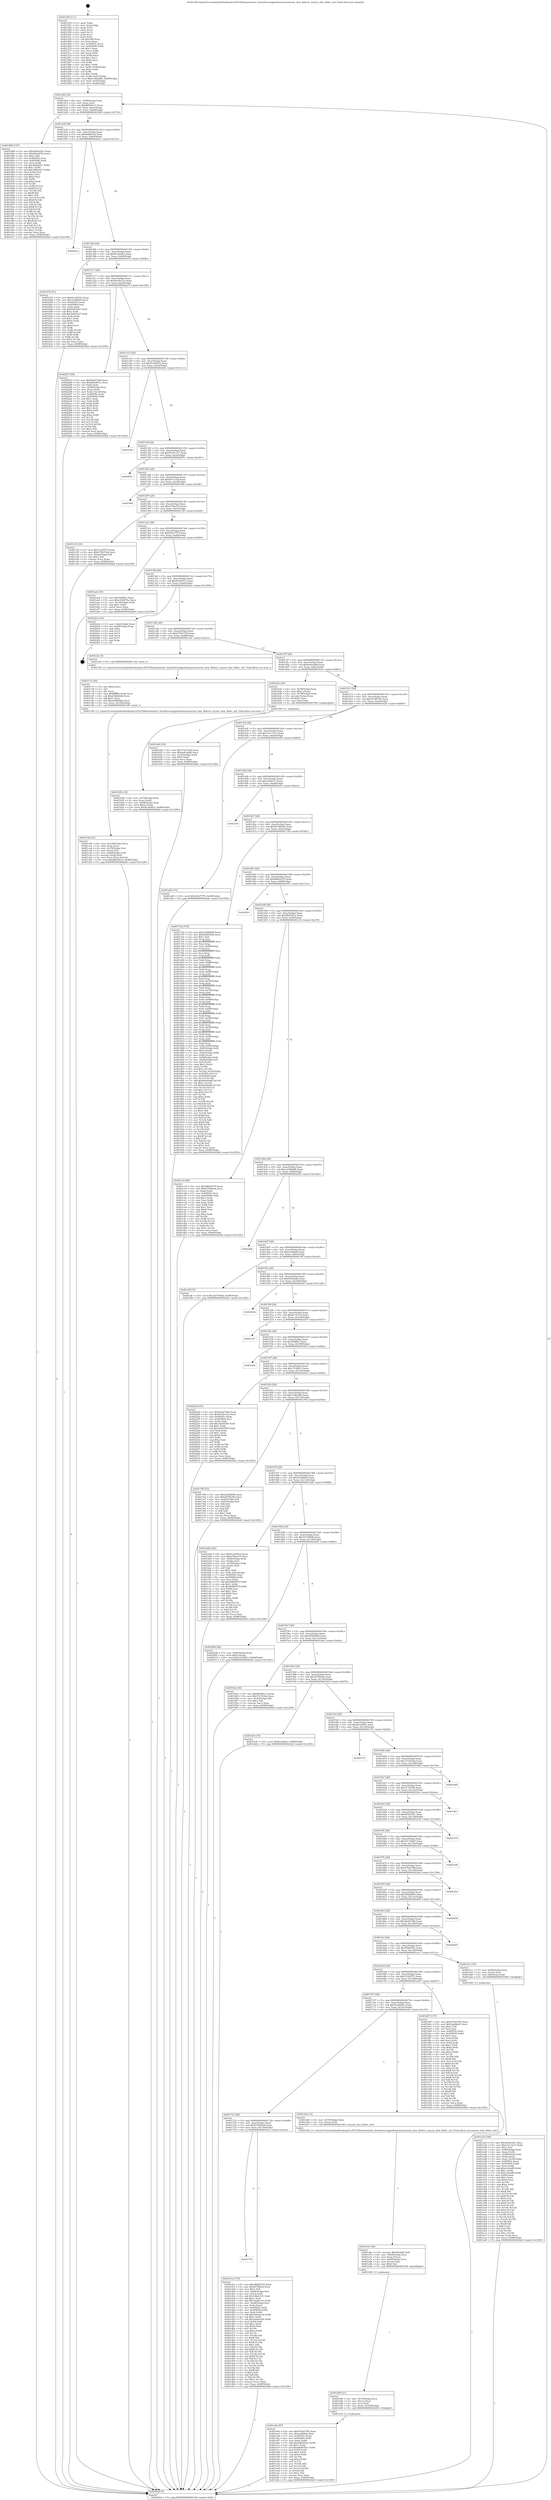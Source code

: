 digraph "0x401250" {
  label = "0x401250 (/mnt/c/Users/mathe/Desktop/tcc/POCII/binaries/extr_linuxdriversgpudrmexynosexynos_drm_fbdev.h_exynos_drm_fbdev_init_Final-ollvm.out::main(0))"
  labelloc = "t"
  node[shape=record]

  Entry [label="",width=0.3,height=0.3,shape=circle,fillcolor=black,style=filled]
  "0x4012bf" [label="{
     0x4012bf [32]\l
     | [instrs]\l
     &nbsp;&nbsp;0x4012bf \<+6\>: mov -0x98(%rbp),%eax\l
     &nbsp;&nbsp;0x4012c5 \<+2\>: mov %eax,%ecx\l
     &nbsp;&nbsp;0x4012c7 \<+6\>: sub $0x88569c13,%ecx\l
     &nbsp;&nbsp;0x4012cd \<+6\>: mov %eax,-0xac(%rbp)\l
     &nbsp;&nbsp;0x4012d3 \<+6\>: mov %ecx,-0xb0(%rbp)\l
     &nbsp;&nbsp;0x4012d9 \<+6\>: je 0000000000401989 \<main+0x739\>\l
  }"]
  "0x401989" [label="{
     0x401989 [147]\l
     | [instrs]\l
     &nbsp;&nbsp;0x401989 \<+5\>: mov $0x405dc541,%eax\l
     &nbsp;&nbsp;0x40198e \<+5\>: mov $0x50de970c,%ecx\l
     &nbsp;&nbsp;0x401993 \<+2\>: mov $0x1,%dl\l
     &nbsp;&nbsp;0x401995 \<+7\>: mov 0x40505c,%esi\l
     &nbsp;&nbsp;0x40199c \<+7\>: mov 0x405060,%edi\l
     &nbsp;&nbsp;0x4019a3 \<+3\>: mov %esi,%r8d\l
     &nbsp;&nbsp;0x4019a6 \<+7\>: sub $0x38fda027,%r8d\l
     &nbsp;&nbsp;0x4019ad \<+4\>: sub $0x1,%r8d\l
     &nbsp;&nbsp;0x4019b1 \<+7\>: add $0x38fda027,%r8d\l
     &nbsp;&nbsp;0x4019b8 \<+4\>: imul %r8d,%esi\l
     &nbsp;&nbsp;0x4019bc \<+3\>: and $0x1,%esi\l
     &nbsp;&nbsp;0x4019bf \<+3\>: cmp $0x0,%esi\l
     &nbsp;&nbsp;0x4019c2 \<+4\>: sete %r9b\l
     &nbsp;&nbsp;0x4019c6 \<+3\>: cmp $0xa,%edi\l
     &nbsp;&nbsp;0x4019c9 \<+4\>: setl %r10b\l
     &nbsp;&nbsp;0x4019cd \<+3\>: mov %r9b,%r11b\l
     &nbsp;&nbsp;0x4019d0 \<+4\>: xor $0xff,%r11b\l
     &nbsp;&nbsp;0x4019d4 \<+3\>: mov %r10b,%bl\l
     &nbsp;&nbsp;0x4019d7 \<+3\>: xor $0xff,%bl\l
     &nbsp;&nbsp;0x4019da \<+3\>: xor $0x1,%dl\l
     &nbsp;&nbsp;0x4019dd \<+3\>: mov %r11b,%r14b\l
     &nbsp;&nbsp;0x4019e0 \<+4\>: and $0xff,%r14b\l
     &nbsp;&nbsp;0x4019e4 \<+3\>: and %dl,%r9b\l
     &nbsp;&nbsp;0x4019e7 \<+3\>: mov %bl,%r15b\l
     &nbsp;&nbsp;0x4019ea \<+4\>: and $0xff,%r15b\l
     &nbsp;&nbsp;0x4019ee \<+3\>: and %dl,%r10b\l
     &nbsp;&nbsp;0x4019f1 \<+3\>: or %r9b,%r14b\l
     &nbsp;&nbsp;0x4019f4 \<+3\>: or %r10b,%r15b\l
     &nbsp;&nbsp;0x4019f7 \<+3\>: xor %r15b,%r14b\l
     &nbsp;&nbsp;0x4019fa \<+3\>: or %bl,%r11b\l
     &nbsp;&nbsp;0x4019fd \<+4\>: xor $0xff,%r11b\l
     &nbsp;&nbsp;0x401a01 \<+3\>: or $0x1,%dl\l
     &nbsp;&nbsp;0x401a04 \<+3\>: and %dl,%r11b\l
     &nbsp;&nbsp;0x401a07 \<+3\>: or %r11b,%r14b\l
     &nbsp;&nbsp;0x401a0a \<+4\>: test $0x1,%r14b\l
     &nbsp;&nbsp;0x401a0e \<+3\>: cmovne %ecx,%eax\l
     &nbsp;&nbsp;0x401a11 \<+6\>: mov %eax,-0x98(%rbp)\l
     &nbsp;&nbsp;0x401a17 \<+5\>: jmp 00000000004024a8 \<main+0x1258\>\l
  }"]
  "0x4012df" [label="{
     0x4012df [28]\l
     | [instrs]\l
     &nbsp;&nbsp;0x4012df \<+5\>: jmp 00000000004012e4 \<main+0x94\>\l
     &nbsp;&nbsp;0x4012e4 \<+6\>: mov -0xac(%rbp),%eax\l
     &nbsp;&nbsp;0x4012ea \<+5\>: sub $0x8afd6e3e,%eax\l
     &nbsp;&nbsp;0x4012ef \<+6\>: mov %eax,-0xb4(%rbp)\l
     &nbsp;&nbsp;0x4012f5 \<+6\>: je 00000000004020ca \<main+0xe7a\>\l
  }"]
  Exit [label="",width=0.3,height=0.3,shape=circle,fillcolor=black,style=filled,peripheries=2]
  "0x4020ca" [label="{
     0x4020ca\l
  }", style=dashed]
  "0x4012fb" [label="{
     0x4012fb [28]\l
     | [instrs]\l
     &nbsp;&nbsp;0x4012fb \<+5\>: jmp 0000000000401300 \<main+0xb0\>\l
     &nbsp;&nbsp;0x401300 \<+6\>: mov -0xac(%rbp),%eax\l
     &nbsp;&nbsp;0x401306 \<+5\>: sub $0x8ccbe8a3,%eax\l
     &nbsp;&nbsp;0x40130b \<+6\>: mov %eax,-0xb8(%rbp)\l
     &nbsp;&nbsp;0x401311 \<+6\>: je 0000000000401b7b \<main+0x92b\>\l
  }"]
  "0x401e9e" [label="{
     0x401e9e [97]\l
     | [instrs]\l
     &nbsp;&nbsp;0x401e9e \<+5\>: mov $0x47b4278b,%eax\l
     &nbsp;&nbsp;0x401ea3 \<+5\>: mov $0xee4fdafa,%esi\l
     &nbsp;&nbsp;0x401ea8 \<+7\>: mov 0x40505c,%edx\l
     &nbsp;&nbsp;0x401eaf \<+8\>: mov 0x405060,%r8d\l
     &nbsp;&nbsp;0x401eb7 \<+3\>: mov %edx,%r9d\l
     &nbsp;&nbsp;0x401eba \<+7\>: add $0xb80835a1,%r9d\l
     &nbsp;&nbsp;0x401ec1 \<+4\>: sub $0x1,%r9d\l
     &nbsp;&nbsp;0x401ec5 \<+7\>: sub $0xb80835a1,%r9d\l
     &nbsp;&nbsp;0x401ecc \<+4\>: imul %r9d,%edx\l
     &nbsp;&nbsp;0x401ed0 \<+3\>: and $0x1,%edx\l
     &nbsp;&nbsp;0x401ed3 \<+3\>: cmp $0x0,%edx\l
     &nbsp;&nbsp;0x401ed6 \<+4\>: sete %r10b\l
     &nbsp;&nbsp;0x401eda \<+4\>: cmp $0xa,%r8d\l
     &nbsp;&nbsp;0x401ede \<+4\>: setl %r11b\l
     &nbsp;&nbsp;0x401ee2 \<+3\>: mov %r10b,%bl\l
     &nbsp;&nbsp;0x401ee5 \<+3\>: and %r11b,%bl\l
     &nbsp;&nbsp;0x401ee8 \<+3\>: xor %r11b,%r10b\l
     &nbsp;&nbsp;0x401eeb \<+3\>: or %r10b,%bl\l
     &nbsp;&nbsp;0x401eee \<+3\>: test $0x1,%bl\l
     &nbsp;&nbsp;0x401ef1 \<+3\>: cmovne %esi,%eax\l
     &nbsp;&nbsp;0x401ef4 \<+6\>: mov %eax,-0x98(%rbp)\l
     &nbsp;&nbsp;0x401efa \<+5\>: jmp 00000000004024a8 \<main+0x1258\>\l
  }"]
  "0x401b7b" [label="{
     0x401b7b [91]\l
     | [instrs]\l
     &nbsp;&nbsp;0x401b7b \<+5\>: mov $0x91c6561b,%eax\l
     &nbsp;&nbsp;0x401b80 \<+5\>: mov $0x1fe96b00,%ecx\l
     &nbsp;&nbsp;0x401b85 \<+7\>: mov 0x40505c,%edx\l
     &nbsp;&nbsp;0x401b8c \<+7\>: mov 0x405060,%esi\l
     &nbsp;&nbsp;0x401b93 \<+2\>: mov %edx,%edi\l
     &nbsp;&nbsp;0x401b95 \<+6\>: sub $0xf2465e27,%edi\l
     &nbsp;&nbsp;0x401b9b \<+3\>: sub $0x1,%edi\l
     &nbsp;&nbsp;0x401b9e \<+6\>: add $0xf2465e27,%edi\l
     &nbsp;&nbsp;0x401ba4 \<+3\>: imul %edi,%edx\l
     &nbsp;&nbsp;0x401ba7 \<+3\>: and $0x1,%edx\l
     &nbsp;&nbsp;0x401baa \<+3\>: cmp $0x0,%edx\l
     &nbsp;&nbsp;0x401bad \<+4\>: sete %r8b\l
     &nbsp;&nbsp;0x401bb1 \<+3\>: cmp $0xa,%esi\l
     &nbsp;&nbsp;0x401bb4 \<+4\>: setl %r9b\l
     &nbsp;&nbsp;0x401bb8 \<+3\>: mov %r8b,%r10b\l
     &nbsp;&nbsp;0x401bbb \<+3\>: and %r9b,%r10b\l
     &nbsp;&nbsp;0x401bbe \<+3\>: xor %r9b,%r8b\l
     &nbsp;&nbsp;0x401bc1 \<+3\>: or %r8b,%r10b\l
     &nbsp;&nbsp;0x401bc4 \<+4\>: test $0x1,%r10b\l
     &nbsp;&nbsp;0x401bc8 \<+3\>: cmovne %ecx,%eax\l
     &nbsp;&nbsp;0x401bcb \<+6\>: mov %eax,-0x98(%rbp)\l
     &nbsp;&nbsp;0x401bd1 \<+5\>: jmp 00000000004024a8 \<main+0x1258\>\l
  }"]
  "0x401317" [label="{
     0x401317 [28]\l
     | [instrs]\l
     &nbsp;&nbsp;0x401317 \<+5\>: jmp 000000000040131c \<main+0xcc\>\l
     &nbsp;&nbsp;0x40131c \<+6\>: mov -0xac(%rbp),%eax\l
     &nbsp;&nbsp;0x401322 \<+5\>: sub $0x8cd5e12a,%eax\l
     &nbsp;&nbsp;0x401327 \<+6\>: mov %eax,-0xbc(%rbp)\l
     &nbsp;&nbsp;0x40132d \<+6\>: je 000000000040227f \<main+0x102f\>\l
  }"]
  "0x401e89" [label="{
     0x401e89 [21]\l
     | [instrs]\l
     &nbsp;&nbsp;0x401e89 \<+4\>: mov -0x70(%rbp),%rcx\l
     &nbsp;&nbsp;0x401e8d \<+3\>: mov (%rcx),%rcx\l
     &nbsp;&nbsp;0x401e90 \<+3\>: mov %rcx,%rdi\l
     &nbsp;&nbsp;0x401e93 \<+6\>: mov %eax,-0x164(%rbp)\l
     &nbsp;&nbsp;0x401e99 \<+5\>: call 0000000000401030 \<free@plt\>\l
     | [calls]\l
     &nbsp;&nbsp;0x401030 \{1\} (unknown)\l
  }"]
  "0x40227f" [label="{
     0x40227f [99]\l
     | [instrs]\l
     &nbsp;&nbsp;0x40227f \<+5\>: mov $0x4ba672d6,%eax\l
     &nbsp;&nbsp;0x402284 \<+5\>: mov $0xb62df311,%ecx\l
     &nbsp;&nbsp;0x402289 \<+2\>: xor %edx,%edx\l
     &nbsp;&nbsp;0x40228b \<+7\>: mov -0x90(%rbp),%rsi\l
     &nbsp;&nbsp;0x402292 \<+2\>: mov (%rsi),%edi\l
     &nbsp;&nbsp;0x402294 \<+3\>: mov %edi,-0x2c(%rbp)\l
     &nbsp;&nbsp;0x402297 \<+7\>: mov 0x40505c,%edi\l
     &nbsp;&nbsp;0x40229e \<+8\>: mov 0x405060,%r8d\l
     &nbsp;&nbsp;0x4022a6 \<+3\>: sub $0x1,%edx\l
     &nbsp;&nbsp;0x4022a9 \<+3\>: mov %edi,%r9d\l
     &nbsp;&nbsp;0x4022ac \<+3\>: add %edx,%r9d\l
     &nbsp;&nbsp;0x4022af \<+4\>: imul %r9d,%edi\l
     &nbsp;&nbsp;0x4022b3 \<+3\>: and $0x1,%edi\l
     &nbsp;&nbsp;0x4022b6 \<+3\>: cmp $0x0,%edi\l
     &nbsp;&nbsp;0x4022b9 \<+4\>: sete %r10b\l
     &nbsp;&nbsp;0x4022bd \<+4\>: cmp $0xa,%r8d\l
     &nbsp;&nbsp;0x4022c1 \<+4\>: setl %r11b\l
     &nbsp;&nbsp;0x4022c5 \<+3\>: mov %r10b,%bl\l
     &nbsp;&nbsp;0x4022c8 \<+3\>: and %r11b,%bl\l
     &nbsp;&nbsp;0x4022cb \<+3\>: xor %r11b,%r10b\l
     &nbsp;&nbsp;0x4022ce \<+3\>: or %r10b,%bl\l
     &nbsp;&nbsp;0x4022d1 \<+3\>: test $0x1,%bl\l
     &nbsp;&nbsp;0x4022d4 \<+3\>: cmovne %ecx,%eax\l
     &nbsp;&nbsp;0x4022d7 \<+6\>: mov %eax,-0x98(%rbp)\l
     &nbsp;&nbsp;0x4022dd \<+5\>: jmp 00000000004024a8 \<main+0x1258\>\l
  }"]
  "0x401333" [label="{
     0x401333 [28]\l
     | [instrs]\l
     &nbsp;&nbsp;0x401333 \<+5\>: jmp 0000000000401338 \<main+0xe8\>\l
     &nbsp;&nbsp;0x401338 \<+6\>: mov -0xac(%rbp),%eax\l
     &nbsp;&nbsp;0x40133e \<+5\>: sub $0x91c6561b,%eax\l
     &nbsp;&nbsp;0x401343 \<+6\>: mov %eax,-0xc0(%rbp)\l
     &nbsp;&nbsp;0x401349 \<+6\>: je 000000000040236c \<main+0x111c\>\l
  }"]
  "0x401e6c" [label="{
     0x401e6c [29]\l
     | [instrs]\l
     &nbsp;&nbsp;0x401e6c \<+10\>: movabs $0x4030d6,%rdi\l
     &nbsp;&nbsp;0x401e76 \<+4\>: mov -0x60(%rbp),%rcx\l
     &nbsp;&nbsp;0x401e7a \<+2\>: mov %eax,(%rcx)\l
     &nbsp;&nbsp;0x401e7c \<+4\>: mov -0x60(%rbp),%rcx\l
     &nbsp;&nbsp;0x401e80 \<+2\>: mov (%rcx),%esi\l
     &nbsp;&nbsp;0x401e82 \<+2\>: mov $0x0,%al\l
     &nbsp;&nbsp;0x401e84 \<+5\>: call 0000000000401040 \<printf@plt\>\l
     | [calls]\l
     &nbsp;&nbsp;0x401040 \{1\} (unknown)\l
  }"]
  "0x40236c" [label="{
     0x40236c\l
  }", style=dashed]
  "0x40134f" [label="{
     0x40134f [28]\l
     | [instrs]\l
     &nbsp;&nbsp;0x40134f \<+5\>: jmp 0000000000401354 \<main+0x104\>\l
     &nbsp;&nbsp;0x401354 \<+6\>: mov -0xac(%rbp),%eax\l
     &nbsp;&nbsp;0x40135a \<+5\>: sub $0x93c91317,%eax\l
     &nbsp;&nbsp;0x40135f \<+6\>: mov %eax,-0xc4(%rbp)\l
     &nbsp;&nbsp;0x401365 \<+6\>: je 0000000000402051 \<main+0xe01\>\l
  }"]
  "0x40173f" [label="{
     0x40173f\l
  }", style=dashed]
  "0x402051" [label="{
     0x402051\l
  }", style=dashed]
  "0x40136b" [label="{
     0x40136b [28]\l
     | [instrs]\l
     &nbsp;&nbsp;0x40136b \<+5\>: jmp 0000000000401370 \<main+0x120\>\l
     &nbsp;&nbsp;0x401370 \<+6\>: mov -0xac(%rbp),%eax\l
     &nbsp;&nbsp;0x401376 \<+5\>: sub $0x9571ce2f,%eax\l
     &nbsp;&nbsp;0x40137b \<+6\>: mov %eax,-0xc8(%rbp)\l
     &nbsp;&nbsp;0x401381 \<+6\>: je 0000000000401f4b \<main+0xcfb\>\l
  }"]
  "0x401d1a" [label="{
     0x401d1a [174]\l
     | [instrs]\l
     &nbsp;&nbsp;0x401d1a \<+5\>: mov $0xd8b62535,%eax\l
     &nbsp;&nbsp;0x401d1f \<+5\>: mov $0x257fb0a4,%ecx\l
     &nbsp;&nbsp;0x401d24 \<+2\>: mov $0x1,%dl\l
     &nbsp;&nbsp;0x401d26 \<+4\>: mov -0x68(%rbp),%rsi\l
     &nbsp;&nbsp;0x401d2a \<+2\>: mov (%rsi),%edi\l
     &nbsp;&nbsp;0x401d2c \<+6\>: sub $0x16bdc101,%edi\l
     &nbsp;&nbsp;0x401d32 \<+3\>: add $0x1,%edi\l
     &nbsp;&nbsp;0x401d35 \<+6\>: add $0x16bdc101,%edi\l
     &nbsp;&nbsp;0x401d3b \<+4\>: mov -0x68(%rbp),%rsi\l
     &nbsp;&nbsp;0x401d3f \<+2\>: mov %edi,(%rsi)\l
     &nbsp;&nbsp;0x401d41 \<+7\>: mov 0x40505c,%edi\l
     &nbsp;&nbsp;0x401d48 \<+8\>: mov 0x405060,%r8d\l
     &nbsp;&nbsp;0x401d50 \<+3\>: mov %edi,%r9d\l
     &nbsp;&nbsp;0x401d53 \<+7\>: add $0x1b9e432b,%r9d\l
     &nbsp;&nbsp;0x401d5a \<+4\>: sub $0x1,%r9d\l
     &nbsp;&nbsp;0x401d5e \<+7\>: sub $0x1b9e432b,%r9d\l
     &nbsp;&nbsp;0x401d65 \<+4\>: imul %r9d,%edi\l
     &nbsp;&nbsp;0x401d69 \<+3\>: and $0x1,%edi\l
     &nbsp;&nbsp;0x401d6c \<+3\>: cmp $0x0,%edi\l
     &nbsp;&nbsp;0x401d6f \<+4\>: sete %r10b\l
     &nbsp;&nbsp;0x401d73 \<+4\>: cmp $0xa,%r8d\l
     &nbsp;&nbsp;0x401d77 \<+4\>: setl %r11b\l
     &nbsp;&nbsp;0x401d7b \<+3\>: mov %r10b,%bl\l
     &nbsp;&nbsp;0x401d7e \<+3\>: xor $0xff,%bl\l
     &nbsp;&nbsp;0x401d81 \<+3\>: mov %r11b,%r14b\l
     &nbsp;&nbsp;0x401d84 \<+4\>: xor $0xff,%r14b\l
     &nbsp;&nbsp;0x401d88 \<+3\>: xor $0x1,%dl\l
     &nbsp;&nbsp;0x401d8b \<+3\>: mov %bl,%r15b\l
     &nbsp;&nbsp;0x401d8e \<+4\>: and $0xff,%r15b\l
     &nbsp;&nbsp;0x401d92 \<+3\>: and %dl,%r10b\l
     &nbsp;&nbsp;0x401d95 \<+3\>: mov %r14b,%r12b\l
     &nbsp;&nbsp;0x401d98 \<+4\>: and $0xff,%r12b\l
     &nbsp;&nbsp;0x401d9c \<+3\>: and %dl,%r11b\l
     &nbsp;&nbsp;0x401d9f \<+3\>: or %r10b,%r15b\l
     &nbsp;&nbsp;0x401da2 \<+3\>: or %r11b,%r12b\l
     &nbsp;&nbsp;0x401da5 \<+3\>: xor %r12b,%r15b\l
     &nbsp;&nbsp;0x401da8 \<+3\>: or %r14b,%bl\l
     &nbsp;&nbsp;0x401dab \<+3\>: xor $0xff,%bl\l
     &nbsp;&nbsp;0x401dae \<+3\>: or $0x1,%dl\l
     &nbsp;&nbsp;0x401db1 \<+2\>: and %dl,%bl\l
     &nbsp;&nbsp;0x401db3 \<+3\>: or %bl,%r15b\l
     &nbsp;&nbsp;0x401db6 \<+4\>: test $0x1,%r15b\l
     &nbsp;&nbsp;0x401dba \<+3\>: cmovne %ecx,%eax\l
     &nbsp;&nbsp;0x401dbd \<+6\>: mov %eax,-0x98(%rbp)\l
     &nbsp;&nbsp;0x401dc3 \<+5\>: jmp 00000000004024a8 \<main+0x1258\>\l
  }"]
  "0x401f4b" [label="{
     0x401f4b\l
  }", style=dashed]
  "0x401387" [label="{
     0x401387 [28]\l
     | [instrs]\l
     &nbsp;&nbsp;0x401387 \<+5\>: jmp 000000000040138c \<main+0x13c\>\l
     &nbsp;&nbsp;0x40138c \<+6\>: mov -0xac(%rbp),%eax\l
     &nbsp;&nbsp;0x401392 \<+5\>: sub $0xa79ba215,%eax\l
     &nbsp;&nbsp;0x401397 \<+6\>: mov %eax,-0xcc(%rbp)\l
     &nbsp;&nbsp;0x40139d \<+6\>: je 0000000000401c50 \<main+0xa00\>\l
  }"]
  "0x401723" [label="{
     0x401723 [28]\l
     | [instrs]\l
     &nbsp;&nbsp;0x401723 \<+5\>: jmp 0000000000401728 \<main+0x4d8\>\l
     &nbsp;&nbsp;0x401728 \<+6\>: mov -0xac(%rbp),%eax\l
     &nbsp;&nbsp;0x40172e \<+5\>: sub $0x633b06a4,%eax\l
     &nbsp;&nbsp;0x401733 \<+6\>: mov %eax,-0x150(%rbp)\l
     &nbsp;&nbsp;0x401739 \<+6\>: je 0000000000401d1a \<main+0xaca\>\l
  }"]
  "0x401c50" [label="{
     0x401c50 [30]\l
     | [instrs]\l
     &nbsp;&nbsp;0x401c50 \<+5\>: mov $0x51225f73,%eax\l
     &nbsp;&nbsp;0x401c55 \<+5\>: mov $0xb754374d,%ecx\l
     &nbsp;&nbsp;0x401c5a \<+3\>: mov -0x2e(%rbp),%dl\l
     &nbsp;&nbsp;0x401c5d \<+3\>: test $0x1,%dl\l
     &nbsp;&nbsp;0x401c60 \<+3\>: cmovne %ecx,%eax\l
     &nbsp;&nbsp;0x401c63 \<+6\>: mov %eax,-0x98(%rbp)\l
     &nbsp;&nbsp;0x401c69 \<+5\>: jmp 00000000004024a8 \<main+0x1258\>\l
  }"]
  "0x4013a3" [label="{
     0x4013a3 [28]\l
     | [instrs]\l
     &nbsp;&nbsp;0x4013a3 \<+5\>: jmp 00000000004013a8 \<main+0x158\>\l
     &nbsp;&nbsp;0x4013a8 \<+6\>: mov -0xac(%rbp),%eax\l
     &nbsp;&nbsp;0x4013ae \<+5\>: sub $0xb52c7570,%eax\l
     &nbsp;&nbsp;0x4013b3 \<+6\>: mov %eax,-0xd0(%rbp)\l
     &nbsp;&nbsp;0x4013b9 \<+6\>: je 0000000000401ae4 \<main+0x894\>\l
  }"]
  "0x401e60" [label="{
     0x401e60 [12]\l
     | [instrs]\l
     &nbsp;&nbsp;0x401e60 \<+4\>: mov -0x70(%rbp),%rax\l
     &nbsp;&nbsp;0x401e64 \<+3\>: mov (%rax),%rdi\l
     &nbsp;&nbsp;0x401e67 \<+5\>: call 0000000000401240 \<exynos_drm_fbdev_init\>\l
     | [calls]\l
     &nbsp;&nbsp;0x401240 \{1\} (/mnt/c/Users/mathe/Desktop/tcc/POCII/binaries/extr_linuxdriversgpudrmexynosexynos_drm_fbdev.h_exynos_drm_fbdev_init_Final-ollvm.out::exynos_drm_fbdev_init)\l
  }"]
  "0x401ae4" [label="{
     0x401ae4 [30]\l
     | [instrs]\l
     &nbsp;&nbsp;0x401ae4 \<+5\>: mov $0x5d9ff23,%eax\l
     &nbsp;&nbsp;0x401ae9 \<+5\>: mov $0xc018874e,%ecx\l
     &nbsp;&nbsp;0x401aee \<+3\>: mov -0x34(%rbp),%edx\l
     &nbsp;&nbsp;0x401af1 \<+3\>: cmp $0x1,%edx\l
     &nbsp;&nbsp;0x401af4 \<+3\>: cmovl %ecx,%eax\l
     &nbsp;&nbsp;0x401af7 \<+6\>: mov %eax,-0x98(%rbp)\l
     &nbsp;&nbsp;0x401afd \<+5\>: jmp 00000000004024a8 \<main+0x1258\>\l
  }"]
  "0x4013bf" [label="{
     0x4013bf [28]\l
     | [instrs]\l
     &nbsp;&nbsp;0x4013bf \<+5\>: jmp 00000000004013c4 \<main+0x174\>\l
     &nbsp;&nbsp;0x4013c4 \<+6\>: mov -0xac(%rbp),%eax\l
     &nbsp;&nbsp;0x4013ca \<+5\>: sub $0xb62df311,%eax\l
     &nbsp;&nbsp;0x4013cf \<+6\>: mov %eax,-0xd4(%rbp)\l
     &nbsp;&nbsp;0x4013d5 \<+6\>: je 00000000004022e2 \<main+0x1092\>\l
  }"]
  "0x401707" [label="{
     0x401707 [28]\l
     | [instrs]\l
     &nbsp;&nbsp;0x401707 \<+5\>: jmp 000000000040170c \<main+0x4bc\>\l
     &nbsp;&nbsp;0x40170c \<+6\>: mov -0xac(%rbp),%eax\l
     &nbsp;&nbsp;0x401712 \<+5\>: sub $0x5aa8da81,%eax\l
     &nbsp;&nbsp;0x401717 \<+6\>: mov %eax,-0x14c(%rbp)\l
     &nbsp;&nbsp;0x40171d \<+6\>: je 0000000000401e60 \<main+0xc10\>\l
  }"]
  "0x4022e2" [label="{
     0x4022e2 [18]\l
     | [instrs]\l
     &nbsp;&nbsp;0x4022e2 \<+3\>: mov -0x2c(%rbp),%eax\l
     &nbsp;&nbsp;0x4022e5 \<+4\>: lea -0x28(%rbp),%rsp\l
     &nbsp;&nbsp;0x4022e9 \<+1\>: pop %rbx\l
     &nbsp;&nbsp;0x4022ea \<+2\>: pop %r12\l
     &nbsp;&nbsp;0x4022ec \<+2\>: pop %r13\l
     &nbsp;&nbsp;0x4022ee \<+2\>: pop %r14\l
     &nbsp;&nbsp;0x4022f0 \<+2\>: pop %r15\l
     &nbsp;&nbsp;0x4022f2 \<+1\>: pop %rbp\l
     &nbsp;&nbsp;0x4022f3 \<+1\>: ret\l
  }"]
  "0x4013db" [label="{
     0x4013db [28]\l
     | [instrs]\l
     &nbsp;&nbsp;0x4013db \<+5\>: jmp 00000000004013e0 \<main+0x190\>\l
     &nbsp;&nbsp;0x4013e0 \<+6\>: mov -0xac(%rbp),%eax\l
     &nbsp;&nbsp;0x4013e6 \<+5\>: sub $0xb754374d,%eax\l
     &nbsp;&nbsp;0x4013eb \<+6\>: mov %eax,-0xd8(%rbp)\l
     &nbsp;&nbsp;0x4013f1 \<+6\>: je 0000000000401c6e \<main+0xa1e\>\l
  }"]
  "0x401dd7" [label="{
     0x401dd7 [137]\l
     | [instrs]\l
     &nbsp;&nbsp;0x401dd7 \<+5\>: mov $0x47b4278b,%eax\l
     &nbsp;&nbsp;0x401ddc \<+5\>: mov $0x5aa8da81,%ecx\l
     &nbsp;&nbsp;0x401de1 \<+2\>: mov $0x1,%dl\l
     &nbsp;&nbsp;0x401de3 \<+2\>: xor %esi,%esi\l
     &nbsp;&nbsp;0x401de5 \<+7\>: mov 0x40505c,%edi\l
     &nbsp;&nbsp;0x401dec \<+8\>: mov 0x405060,%r8d\l
     &nbsp;&nbsp;0x401df4 \<+3\>: sub $0x1,%esi\l
     &nbsp;&nbsp;0x401df7 \<+3\>: mov %edi,%r9d\l
     &nbsp;&nbsp;0x401dfa \<+3\>: add %esi,%r9d\l
     &nbsp;&nbsp;0x401dfd \<+4\>: imul %r9d,%edi\l
     &nbsp;&nbsp;0x401e01 \<+3\>: and $0x1,%edi\l
     &nbsp;&nbsp;0x401e04 \<+3\>: cmp $0x0,%edi\l
     &nbsp;&nbsp;0x401e07 \<+4\>: sete %r10b\l
     &nbsp;&nbsp;0x401e0b \<+4\>: cmp $0xa,%r8d\l
     &nbsp;&nbsp;0x401e0f \<+4\>: setl %r11b\l
     &nbsp;&nbsp;0x401e13 \<+3\>: mov %r10b,%bl\l
     &nbsp;&nbsp;0x401e16 \<+3\>: xor $0xff,%bl\l
     &nbsp;&nbsp;0x401e19 \<+3\>: mov %r11b,%r14b\l
     &nbsp;&nbsp;0x401e1c \<+4\>: xor $0xff,%r14b\l
     &nbsp;&nbsp;0x401e20 \<+3\>: xor $0x1,%dl\l
     &nbsp;&nbsp;0x401e23 \<+3\>: mov %bl,%r15b\l
     &nbsp;&nbsp;0x401e26 \<+4\>: and $0xff,%r15b\l
     &nbsp;&nbsp;0x401e2a \<+3\>: and %dl,%r10b\l
     &nbsp;&nbsp;0x401e2d \<+3\>: mov %r14b,%r12b\l
     &nbsp;&nbsp;0x401e30 \<+4\>: and $0xff,%r12b\l
     &nbsp;&nbsp;0x401e34 \<+3\>: and %dl,%r11b\l
     &nbsp;&nbsp;0x401e37 \<+3\>: or %r10b,%r15b\l
     &nbsp;&nbsp;0x401e3a \<+3\>: or %r11b,%r12b\l
     &nbsp;&nbsp;0x401e3d \<+3\>: xor %r12b,%r15b\l
     &nbsp;&nbsp;0x401e40 \<+3\>: or %r14b,%bl\l
     &nbsp;&nbsp;0x401e43 \<+3\>: xor $0xff,%bl\l
     &nbsp;&nbsp;0x401e46 \<+3\>: or $0x1,%dl\l
     &nbsp;&nbsp;0x401e49 \<+2\>: and %dl,%bl\l
     &nbsp;&nbsp;0x401e4b \<+3\>: or %bl,%r15b\l
     &nbsp;&nbsp;0x401e4e \<+4\>: test $0x1,%r15b\l
     &nbsp;&nbsp;0x401e52 \<+3\>: cmovne %ecx,%eax\l
     &nbsp;&nbsp;0x401e55 \<+6\>: mov %eax,-0x98(%rbp)\l
     &nbsp;&nbsp;0x401e5b \<+5\>: jmp 00000000004024a8 \<main+0x1258\>\l
  }"]
  "0x401c6e" [label="{
     0x401c6e [5]\l
     | [instrs]\l
     &nbsp;&nbsp;0x401c6e \<+5\>: call 0000000000401160 \<next_i\>\l
     | [calls]\l
     &nbsp;&nbsp;0x401160 \{1\} (/mnt/c/Users/mathe/Desktop/tcc/POCII/binaries/extr_linuxdriversgpudrmexynosexynos_drm_fbdev.h_exynos_drm_fbdev_init_Final-ollvm.out::next_i)\l
  }"]
  "0x4013f7" [label="{
     0x4013f7 [28]\l
     | [instrs]\l
     &nbsp;&nbsp;0x4013f7 \<+5\>: jmp 00000000004013fc \<main+0x1ac\>\l
     &nbsp;&nbsp;0x4013fc \<+6\>: mov -0xac(%rbp),%eax\l
     &nbsp;&nbsp;0x401402 \<+5\>: sub $0xbe9c4a89,%eax\l
     &nbsp;&nbsp;0x401407 \<+6\>: mov %eax,-0xdc(%rbp)\l
     &nbsp;&nbsp;0x40140d \<+6\>: je 0000000000401b3e \<main+0x8ee\>\l
  }"]
  "0x401c9b" [label="{
     0x401c9b [41]\l
     | [instrs]\l
     &nbsp;&nbsp;0x401c9b \<+6\>: mov -0x160(%rbp),%ecx\l
     &nbsp;&nbsp;0x401ca1 \<+3\>: imul %eax,%ecx\l
     &nbsp;&nbsp;0x401ca4 \<+4\>: mov -0x70(%rbp),%rsi\l
     &nbsp;&nbsp;0x401ca8 \<+3\>: mov (%rsi),%rsi\l
     &nbsp;&nbsp;0x401cab \<+4\>: mov -0x68(%rbp),%rdi\l
     &nbsp;&nbsp;0x401caf \<+3\>: movslq (%rdi),%rdi\l
     &nbsp;&nbsp;0x401cb2 \<+3\>: mov %ecx,(%rsi,%rdi,4)\l
     &nbsp;&nbsp;0x401cb5 \<+10\>: movl $0xdfb55612,-0x98(%rbp)\l
     &nbsp;&nbsp;0x401cbf \<+5\>: jmp 00000000004024a8 \<main+0x1258\>\l
  }"]
  "0x401b3e" [label="{
     0x401b3e [29]\l
     | [instrs]\l
     &nbsp;&nbsp;0x401b3e \<+4\>: mov -0x78(%rbp),%rax\l
     &nbsp;&nbsp;0x401b42 \<+6\>: movl $0x1,(%rax)\l
     &nbsp;&nbsp;0x401b48 \<+4\>: mov -0x78(%rbp),%rax\l
     &nbsp;&nbsp;0x401b4c \<+3\>: movslq (%rax),%rax\l
     &nbsp;&nbsp;0x401b4f \<+4\>: shl $0x2,%rax\l
     &nbsp;&nbsp;0x401b53 \<+3\>: mov %rax,%rdi\l
     &nbsp;&nbsp;0x401b56 \<+5\>: call 0000000000401050 \<malloc@plt\>\l
     | [calls]\l
     &nbsp;&nbsp;0x401050 \{1\} (unknown)\l
  }"]
  "0x401413" [label="{
     0x401413 [28]\l
     | [instrs]\l
     &nbsp;&nbsp;0x401413 \<+5\>: jmp 0000000000401418 \<main+0x1c8\>\l
     &nbsp;&nbsp;0x401418 \<+6\>: mov -0xac(%rbp),%eax\l
     &nbsp;&nbsp;0x40141e \<+5\>: sub $0xc018874e,%eax\l
     &nbsp;&nbsp;0x401423 \<+6\>: mov %eax,-0xe0(%rbp)\l
     &nbsp;&nbsp;0x401429 \<+6\>: je 0000000000401b20 \<main+0x8d0\>\l
  }"]
  "0x401c73" [label="{
     0x401c73 [40]\l
     | [instrs]\l
     &nbsp;&nbsp;0x401c73 \<+5\>: mov $0x2,%ecx\l
     &nbsp;&nbsp;0x401c78 \<+1\>: cltd\l
     &nbsp;&nbsp;0x401c79 \<+2\>: idiv %ecx\l
     &nbsp;&nbsp;0x401c7b \<+6\>: imul $0xfffffffe,%edx,%ecx\l
     &nbsp;&nbsp;0x401c81 \<+6\>: sub $0xd18b6d2b,%ecx\l
     &nbsp;&nbsp;0x401c87 \<+3\>: add $0x1,%ecx\l
     &nbsp;&nbsp;0x401c8a \<+6\>: add $0xd18b6d2b,%ecx\l
     &nbsp;&nbsp;0x401c90 \<+6\>: mov %ecx,-0x160(%rbp)\l
     &nbsp;&nbsp;0x401c96 \<+5\>: call 0000000000401160 \<next_i\>\l
     | [calls]\l
     &nbsp;&nbsp;0x401160 \{1\} (/mnt/c/Users/mathe/Desktop/tcc/POCII/binaries/extr_linuxdriversgpudrmexynosexynos_drm_fbdev.h_exynos_drm_fbdev_init_Final-ollvm.out::next_i)\l
  }"]
  "0x401b20" [label="{
     0x401b20 [30]\l
     | [instrs]\l
     &nbsp;&nbsp;0x401b20 \<+5\>: mov $0x772c5328,%eax\l
     &nbsp;&nbsp;0x401b25 \<+5\>: mov $0xbe9c4a89,%ecx\l
     &nbsp;&nbsp;0x401b2a \<+3\>: mov -0x34(%rbp),%edx\l
     &nbsp;&nbsp;0x401b2d \<+3\>: cmp $0x0,%edx\l
     &nbsp;&nbsp;0x401b30 \<+3\>: cmove %ecx,%eax\l
     &nbsp;&nbsp;0x401b33 \<+6\>: mov %eax,-0x98(%rbp)\l
     &nbsp;&nbsp;0x401b39 \<+5\>: jmp 00000000004024a8 \<main+0x1258\>\l
  }"]
  "0x40142f" [label="{
     0x40142f [28]\l
     | [instrs]\l
     &nbsp;&nbsp;0x40142f \<+5\>: jmp 0000000000401434 \<main+0x1e4\>\l
     &nbsp;&nbsp;0x401434 \<+6\>: mov -0xac(%rbp),%eax\l
     &nbsp;&nbsp;0x40143a \<+5\>: sub $0xc3c11213,%eax\l
     &nbsp;&nbsp;0x40143f \<+6\>: mov %eax,-0xe4(%rbp)\l
     &nbsp;&nbsp;0x401445 \<+6\>: je 0000000000401ad5 \<main+0x885\>\l
  }"]
  "0x401b5b" [label="{
     0x401b5b [32]\l
     | [instrs]\l
     &nbsp;&nbsp;0x401b5b \<+4\>: mov -0x70(%rbp),%rdi\l
     &nbsp;&nbsp;0x401b5f \<+3\>: mov %rax,(%rdi)\l
     &nbsp;&nbsp;0x401b62 \<+4\>: mov -0x68(%rbp),%rax\l
     &nbsp;&nbsp;0x401b66 \<+6\>: movl $0x0,(%rax)\l
     &nbsp;&nbsp;0x401b6c \<+10\>: movl $0x8ccbe8a3,-0x98(%rbp)\l
     &nbsp;&nbsp;0x401b76 \<+5\>: jmp 00000000004024a8 \<main+0x1258\>\l
  }"]
  "0x401ad5" [label="{
     0x401ad5 [15]\l
     | [instrs]\l
     &nbsp;&nbsp;0x401ad5 \<+10\>: movl $0xb52c7570,-0x98(%rbp)\l
     &nbsp;&nbsp;0x401adf \<+5\>: jmp 00000000004024a8 \<main+0x1258\>\l
  }"]
  "0x40144b" [label="{
     0x40144b [28]\l
     | [instrs]\l
     &nbsp;&nbsp;0x40144b \<+5\>: jmp 0000000000401450 \<main+0x200\>\l
     &nbsp;&nbsp;0x401450 \<+6\>: mov -0xac(%rbp),%eax\l
     &nbsp;&nbsp;0x401456 \<+5\>: sub $0xcef0de7c,%eax\l
     &nbsp;&nbsp;0x40145b \<+6\>: mov %eax,-0xe8(%rbp)\l
     &nbsp;&nbsp;0x401461 \<+6\>: je 00000000004021f4 \<main+0xfa4\>\l
  }"]
  "0x401a2f" [label="{
     0x401a2f [166]\l
     | [instrs]\l
     &nbsp;&nbsp;0x401a2f \<+5\>: mov $0x405dc541,%ecx\l
     &nbsp;&nbsp;0x401a34 \<+5\>: mov $0xc3c11213,%edx\l
     &nbsp;&nbsp;0x401a39 \<+3\>: mov $0x1,%sil\l
     &nbsp;&nbsp;0x401a3c \<+4\>: mov -0x80(%rbp),%rdi\l
     &nbsp;&nbsp;0x401a40 \<+2\>: mov %eax,(%rdi)\l
     &nbsp;&nbsp;0x401a42 \<+4\>: mov -0x80(%rbp),%rdi\l
     &nbsp;&nbsp;0x401a46 \<+2\>: mov (%rdi),%eax\l
     &nbsp;&nbsp;0x401a48 \<+3\>: mov %eax,-0x34(%rbp)\l
     &nbsp;&nbsp;0x401a4b \<+7\>: mov 0x40505c,%eax\l
     &nbsp;&nbsp;0x401a52 \<+8\>: mov 0x405060,%r8d\l
     &nbsp;&nbsp;0x401a5a \<+3\>: mov %eax,%r9d\l
     &nbsp;&nbsp;0x401a5d \<+7\>: add $0xce5eeff0,%r9d\l
     &nbsp;&nbsp;0x401a64 \<+4\>: sub $0x1,%r9d\l
     &nbsp;&nbsp;0x401a68 \<+7\>: sub $0xce5eeff0,%r9d\l
     &nbsp;&nbsp;0x401a6f \<+4\>: imul %r9d,%eax\l
     &nbsp;&nbsp;0x401a73 \<+3\>: and $0x1,%eax\l
     &nbsp;&nbsp;0x401a76 \<+3\>: cmp $0x0,%eax\l
     &nbsp;&nbsp;0x401a79 \<+4\>: sete %r10b\l
     &nbsp;&nbsp;0x401a7d \<+4\>: cmp $0xa,%r8d\l
     &nbsp;&nbsp;0x401a81 \<+4\>: setl %r11b\l
     &nbsp;&nbsp;0x401a85 \<+3\>: mov %r10b,%bl\l
     &nbsp;&nbsp;0x401a88 \<+3\>: xor $0xff,%bl\l
     &nbsp;&nbsp;0x401a8b \<+3\>: mov %r11b,%r14b\l
     &nbsp;&nbsp;0x401a8e \<+4\>: xor $0xff,%r14b\l
     &nbsp;&nbsp;0x401a92 \<+4\>: xor $0x0,%sil\l
     &nbsp;&nbsp;0x401a96 \<+3\>: mov %bl,%r15b\l
     &nbsp;&nbsp;0x401a99 \<+4\>: and $0x0,%r15b\l
     &nbsp;&nbsp;0x401a9d \<+3\>: and %sil,%r10b\l
     &nbsp;&nbsp;0x401aa0 \<+3\>: mov %r14b,%r12b\l
     &nbsp;&nbsp;0x401aa3 \<+4\>: and $0x0,%r12b\l
     &nbsp;&nbsp;0x401aa7 \<+3\>: and %sil,%r11b\l
     &nbsp;&nbsp;0x401aaa \<+3\>: or %r10b,%r15b\l
     &nbsp;&nbsp;0x401aad \<+3\>: or %r11b,%r12b\l
     &nbsp;&nbsp;0x401ab0 \<+3\>: xor %r12b,%r15b\l
     &nbsp;&nbsp;0x401ab3 \<+3\>: or %r14b,%bl\l
     &nbsp;&nbsp;0x401ab6 \<+3\>: xor $0xff,%bl\l
     &nbsp;&nbsp;0x401ab9 \<+4\>: or $0x0,%sil\l
     &nbsp;&nbsp;0x401abd \<+3\>: and %sil,%bl\l
     &nbsp;&nbsp;0x401ac0 \<+3\>: or %bl,%r15b\l
     &nbsp;&nbsp;0x401ac3 \<+4\>: test $0x1,%r15b\l
     &nbsp;&nbsp;0x401ac7 \<+3\>: cmovne %edx,%ecx\l
     &nbsp;&nbsp;0x401aca \<+6\>: mov %ecx,-0x98(%rbp)\l
     &nbsp;&nbsp;0x401ad0 \<+5\>: jmp 00000000004024a8 \<main+0x1258\>\l
  }"]
  "0x4021f4" [label="{
     0x4021f4\l
  }", style=dashed]
  "0x401467" [label="{
     0x401467 [28]\l
     | [instrs]\l
     &nbsp;&nbsp;0x401467 \<+5\>: jmp 000000000040146c \<main+0x21c\>\l
     &nbsp;&nbsp;0x40146c \<+6\>: mov -0xac(%rbp),%eax\l
     &nbsp;&nbsp;0x401472 \<+5\>: sub $0xd476b283,%eax\l
     &nbsp;&nbsp;0x401477 \<+6\>: mov %eax,-0xec(%rbp)\l
     &nbsp;&nbsp;0x40147d \<+6\>: je 00000000004017d2 \<main+0x582\>\l
  }"]
  "0x4016eb" [label="{
     0x4016eb [28]\l
     | [instrs]\l
     &nbsp;&nbsp;0x4016eb \<+5\>: jmp 00000000004016f0 \<main+0x4a0\>\l
     &nbsp;&nbsp;0x4016f0 \<+6\>: mov -0xac(%rbp),%eax\l
     &nbsp;&nbsp;0x4016f6 \<+5\>: sub $0x51225f73,%eax\l
     &nbsp;&nbsp;0x4016fb \<+6\>: mov %eax,-0x148(%rbp)\l
     &nbsp;&nbsp;0x401701 \<+6\>: je 0000000000401dd7 \<main+0xb87\>\l
  }"]
  "0x4017d2" [label="{
     0x4017d2 [376]\l
     | [instrs]\l
     &nbsp;&nbsp;0x4017d2 \<+5\>: mov $0xe238b698,%eax\l
     &nbsp;&nbsp;0x4017d7 \<+5\>: mov $0x250b59a0,%ecx\l
     &nbsp;&nbsp;0x4017dc \<+2\>: mov $0x1,%dl\l
     &nbsp;&nbsp;0x4017de \<+3\>: mov %rsp,%rsi\l
     &nbsp;&nbsp;0x4017e1 \<+4\>: add $0xfffffffffffffff0,%rsi\l
     &nbsp;&nbsp;0x4017e5 \<+3\>: mov %rsi,%rsp\l
     &nbsp;&nbsp;0x4017e8 \<+7\>: mov %rsi,-0x90(%rbp)\l
     &nbsp;&nbsp;0x4017ef \<+3\>: mov %rsp,%rsi\l
     &nbsp;&nbsp;0x4017f2 \<+4\>: add $0xfffffffffffffff0,%rsi\l
     &nbsp;&nbsp;0x4017f6 \<+3\>: mov %rsi,%rsp\l
     &nbsp;&nbsp;0x4017f9 \<+3\>: mov %rsp,%rdi\l
     &nbsp;&nbsp;0x4017fc \<+4\>: add $0xfffffffffffffff0,%rdi\l
     &nbsp;&nbsp;0x401800 \<+3\>: mov %rdi,%rsp\l
     &nbsp;&nbsp;0x401803 \<+7\>: mov %rdi,-0x88(%rbp)\l
     &nbsp;&nbsp;0x40180a \<+3\>: mov %rsp,%rdi\l
     &nbsp;&nbsp;0x40180d \<+4\>: add $0xfffffffffffffff0,%rdi\l
     &nbsp;&nbsp;0x401811 \<+3\>: mov %rdi,%rsp\l
     &nbsp;&nbsp;0x401814 \<+4\>: mov %rdi,-0x80(%rbp)\l
     &nbsp;&nbsp;0x401818 \<+3\>: mov %rsp,%rdi\l
     &nbsp;&nbsp;0x40181b \<+4\>: add $0xfffffffffffffff0,%rdi\l
     &nbsp;&nbsp;0x40181f \<+3\>: mov %rdi,%rsp\l
     &nbsp;&nbsp;0x401822 \<+4\>: mov %rdi,-0x78(%rbp)\l
     &nbsp;&nbsp;0x401826 \<+3\>: mov %rsp,%rdi\l
     &nbsp;&nbsp;0x401829 \<+4\>: add $0xfffffffffffffff0,%rdi\l
     &nbsp;&nbsp;0x40182d \<+3\>: mov %rdi,%rsp\l
     &nbsp;&nbsp;0x401830 \<+4\>: mov %rdi,-0x70(%rbp)\l
     &nbsp;&nbsp;0x401834 \<+3\>: mov %rsp,%rdi\l
     &nbsp;&nbsp;0x401837 \<+4\>: add $0xfffffffffffffff0,%rdi\l
     &nbsp;&nbsp;0x40183b \<+3\>: mov %rdi,%rsp\l
     &nbsp;&nbsp;0x40183e \<+4\>: mov %rdi,-0x68(%rbp)\l
     &nbsp;&nbsp;0x401842 \<+3\>: mov %rsp,%rdi\l
     &nbsp;&nbsp;0x401845 \<+4\>: add $0xfffffffffffffff0,%rdi\l
     &nbsp;&nbsp;0x401849 \<+3\>: mov %rdi,%rsp\l
     &nbsp;&nbsp;0x40184c \<+4\>: mov %rdi,-0x60(%rbp)\l
     &nbsp;&nbsp;0x401850 \<+3\>: mov %rsp,%rdi\l
     &nbsp;&nbsp;0x401853 \<+4\>: add $0xfffffffffffffff0,%rdi\l
     &nbsp;&nbsp;0x401857 \<+3\>: mov %rdi,%rsp\l
     &nbsp;&nbsp;0x40185a \<+4\>: mov %rdi,-0x58(%rbp)\l
     &nbsp;&nbsp;0x40185e \<+3\>: mov %rsp,%rdi\l
     &nbsp;&nbsp;0x401861 \<+4\>: add $0xfffffffffffffff0,%rdi\l
     &nbsp;&nbsp;0x401865 \<+3\>: mov %rdi,%rsp\l
     &nbsp;&nbsp;0x401868 \<+4\>: mov %rdi,-0x50(%rbp)\l
     &nbsp;&nbsp;0x40186c \<+3\>: mov %rsp,%rdi\l
     &nbsp;&nbsp;0x40186f \<+4\>: add $0xfffffffffffffff0,%rdi\l
     &nbsp;&nbsp;0x401873 \<+3\>: mov %rdi,%rsp\l
     &nbsp;&nbsp;0x401876 \<+4\>: mov %rdi,-0x48(%rbp)\l
     &nbsp;&nbsp;0x40187a \<+3\>: mov %rsp,%rdi\l
     &nbsp;&nbsp;0x40187d \<+4\>: add $0xfffffffffffffff0,%rdi\l
     &nbsp;&nbsp;0x401881 \<+3\>: mov %rdi,%rsp\l
     &nbsp;&nbsp;0x401884 \<+4\>: mov %rdi,-0x40(%rbp)\l
     &nbsp;&nbsp;0x401888 \<+7\>: mov -0x90(%rbp),%rdi\l
     &nbsp;&nbsp;0x40188f \<+6\>: movl $0x0,(%rdi)\l
     &nbsp;&nbsp;0x401895 \<+7\>: mov -0x9c(%rbp),%r8d\l
     &nbsp;&nbsp;0x40189c \<+3\>: mov %r8d,(%rsi)\l
     &nbsp;&nbsp;0x40189f \<+7\>: mov -0x88(%rbp),%rdi\l
     &nbsp;&nbsp;0x4018a6 \<+7\>: mov -0xa8(%rbp),%r9\l
     &nbsp;&nbsp;0x4018ad \<+3\>: mov %r9,(%rdi)\l
     &nbsp;&nbsp;0x4018b0 \<+3\>: cmpl $0x2,(%rsi)\l
     &nbsp;&nbsp;0x4018b3 \<+4\>: setne %r10b\l
     &nbsp;&nbsp;0x4018b7 \<+4\>: and $0x1,%r10b\l
     &nbsp;&nbsp;0x4018bb \<+4\>: mov %r10b,-0x35(%rbp)\l
     &nbsp;&nbsp;0x4018bf \<+8\>: mov 0x40505c,%r11d\l
     &nbsp;&nbsp;0x4018c7 \<+7\>: mov 0x405060,%ebx\l
     &nbsp;&nbsp;0x4018ce \<+3\>: mov %r11d,%r14d\l
     &nbsp;&nbsp;0x4018d1 \<+7\>: add $0x64e90af8,%r14d\l
     &nbsp;&nbsp;0x4018d8 \<+4\>: sub $0x1,%r14d\l
     &nbsp;&nbsp;0x4018dc \<+7\>: sub $0x64e90af8,%r14d\l
     &nbsp;&nbsp;0x4018e3 \<+4\>: imul %r14d,%r11d\l
     &nbsp;&nbsp;0x4018e7 \<+4\>: and $0x1,%r11d\l
     &nbsp;&nbsp;0x4018eb \<+4\>: cmp $0x0,%r11d\l
     &nbsp;&nbsp;0x4018ef \<+4\>: sete %r10b\l
     &nbsp;&nbsp;0x4018f3 \<+3\>: cmp $0xa,%ebx\l
     &nbsp;&nbsp;0x4018f6 \<+4\>: setl %r15b\l
     &nbsp;&nbsp;0x4018fa \<+3\>: mov %r10b,%r12b\l
     &nbsp;&nbsp;0x4018fd \<+4\>: xor $0xff,%r12b\l
     &nbsp;&nbsp;0x401901 \<+3\>: mov %r15b,%r13b\l
     &nbsp;&nbsp;0x401904 \<+4\>: xor $0xff,%r13b\l
     &nbsp;&nbsp;0x401908 \<+3\>: xor $0x1,%dl\l
     &nbsp;&nbsp;0x40190b \<+3\>: mov %r12b,%sil\l
     &nbsp;&nbsp;0x40190e \<+4\>: and $0xff,%sil\l
     &nbsp;&nbsp;0x401912 \<+3\>: and %dl,%r10b\l
     &nbsp;&nbsp;0x401915 \<+3\>: mov %r13b,%dil\l
     &nbsp;&nbsp;0x401918 \<+4\>: and $0xff,%dil\l
     &nbsp;&nbsp;0x40191c \<+3\>: and %dl,%r15b\l
     &nbsp;&nbsp;0x40191f \<+3\>: or %r10b,%sil\l
     &nbsp;&nbsp;0x401922 \<+3\>: or %r15b,%dil\l
     &nbsp;&nbsp;0x401925 \<+3\>: xor %dil,%sil\l
     &nbsp;&nbsp;0x401928 \<+3\>: or %r13b,%r12b\l
     &nbsp;&nbsp;0x40192b \<+4\>: xor $0xff,%r12b\l
     &nbsp;&nbsp;0x40192f \<+3\>: or $0x1,%dl\l
     &nbsp;&nbsp;0x401932 \<+3\>: and %dl,%r12b\l
     &nbsp;&nbsp;0x401935 \<+3\>: or %r12b,%sil\l
     &nbsp;&nbsp;0x401938 \<+4\>: test $0x1,%sil\l
     &nbsp;&nbsp;0x40193c \<+3\>: cmovne %ecx,%eax\l
     &nbsp;&nbsp;0x40193f \<+6\>: mov %eax,-0x98(%rbp)\l
     &nbsp;&nbsp;0x401945 \<+5\>: jmp 00000000004024a8 \<main+0x1258\>\l
  }"]
  "0x401483" [label="{
     0x401483 [28]\l
     | [instrs]\l
     &nbsp;&nbsp;0x401483 \<+5\>: jmp 0000000000401488 \<main+0x238\>\l
     &nbsp;&nbsp;0x401488 \<+6\>: mov -0xac(%rbp),%eax\l
     &nbsp;&nbsp;0x40148e \<+5\>: sub $0xd8b62535,%eax\l
     &nbsp;&nbsp;0x401493 \<+6\>: mov %eax,-0xf0(%rbp)\l
     &nbsp;&nbsp;0x401499 \<+6\>: je 0000000000402391 \<main+0x1141\>\l
  }"]
  "0x401a1c" [label="{
     0x401a1c [19]\l
     | [instrs]\l
     &nbsp;&nbsp;0x401a1c \<+7\>: mov -0x88(%rbp),%rax\l
     &nbsp;&nbsp;0x401a23 \<+3\>: mov (%rax),%rax\l
     &nbsp;&nbsp;0x401a26 \<+4\>: mov 0x8(%rax),%rdi\l
     &nbsp;&nbsp;0x401a2a \<+5\>: call 0000000000401060 \<atoi@plt\>\l
     | [calls]\l
     &nbsp;&nbsp;0x401060 \{1\} (unknown)\l
  }"]
  "0x402391" [label="{
     0x402391\l
  }", style=dashed]
  "0x40149f" [label="{
     0x40149f [28]\l
     | [instrs]\l
     &nbsp;&nbsp;0x40149f \<+5\>: jmp 00000000004014a4 \<main+0x254\>\l
     &nbsp;&nbsp;0x4014a4 \<+6\>: mov -0xac(%rbp),%eax\l
     &nbsp;&nbsp;0x4014aa \<+5\>: sub $0xdfb55612,%eax\l
     &nbsp;&nbsp;0x4014af \<+6\>: mov %eax,-0xf4(%rbp)\l
     &nbsp;&nbsp;0x4014b5 \<+6\>: je 0000000000401cc4 \<main+0xa74\>\l
  }"]
  "0x4016cf" [label="{
     0x4016cf [28]\l
     | [instrs]\l
     &nbsp;&nbsp;0x4016cf \<+5\>: jmp 00000000004016d4 \<main+0x484\>\l
     &nbsp;&nbsp;0x4016d4 \<+6\>: mov -0xac(%rbp),%eax\l
     &nbsp;&nbsp;0x4016da \<+5\>: sub $0x50de970c,%eax\l
     &nbsp;&nbsp;0x4016df \<+6\>: mov %eax,-0x144(%rbp)\l
     &nbsp;&nbsp;0x4016e5 \<+6\>: je 0000000000401a1c \<main+0x7cc\>\l
  }"]
  "0x401cc4" [label="{
     0x401cc4 [86]\l
     | [instrs]\l
     &nbsp;&nbsp;0x401cc4 \<+5\>: mov $0xd8b62535,%eax\l
     &nbsp;&nbsp;0x401cc9 \<+5\>: mov $0x633b06a4,%ecx\l
     &nbsp;&nbsp;0x401cce \<+2\>: xor %edx,%edx\l
     &nbsp;&nbsp;0x401cd0 \<+7\>: mov 0x40505c,%esi\l
     &nbsp;&nbsp;0x401cd7 \<+7\>: mov 0x405060,%edi\l
     &nbsp;&nbsp;0x401cde \<+3\>: sub $0x1,%edx\l
     &nbsp;&nbsp;0x401ce1 \<+3\>: mov %esi,%r8d\l
     &nbsp;&nbsp;0x401ce4 \<+3\>: add %edx,%r8d\l
     &nbsp;&nbsp;0x401ce7 \<+4\>: imul %r8d,%esi\l
     &nbsp;&nbsp;0x401ceb \<+3\>: and $0x1,%esi\l
     &nbsp;&nbsp;0x401cee \<+3\>: cmp $0x0,%esi\l
     &nbsp;&nbsp;0x401cf1 \<+4\>: sete %r9b\l
     &nbsp;&nbsp;0x401cf5 \<+3\>: cmp $0xa,%edi\l
     &nbsp;&nbsp;0x401cf8 \<+4\>: setl %r10b\l
     &nbsp;&nbsp;0x401cfc \<+3\>: mov %r9b,%r11b\l
     &nbsp;&nbsp;0x401cff \<+3\>: and %r10b,%r11b\l
     &nbsp;&nbsp;0x401d02 \<+3\>: xor %r10b,%r9b\l
     &nbsp;&nbsp;0x401d05 \<+3\>: or %r9b,%r11b\l
     &nbsp;&nbsp;0x401d08 \<+4\>: test $0x1,%r11b\l
     &nbsp;&nbsp;0x401d0c \<+3\>: cmovne %ecx,%eax\l
     &nbsp;&nbsp;0x401d0f \<+6\>: mov %eax,-0x98(%rbp)\l
     &nbsp;&nbsp;0x401d15 \<+5\>: jmp 00000000004024a8 \<main+0x1258\>\l
  }"]
  "0x4014bb" [label="{
     0x4014bb [28]\l
     | [instrs]\l
     &nbsp;&nbsp;0x4014bb \<+5\>: jmp 00000000004014c0 \<main+0x270\>\l
     &nbsp;&nbsp;0x4014c0 \<+6\>: mov -0xac(%rbp),%eax\l
     &nbsp;&nbsp;0x4014c6 \<+5\>: sub $0xe238b698,%eax\l
     &nbsp;&nbsp;0x4014cb \<+6\>: mov %eax,-0xf8(%rbp)\l
     &nbsp;&nbsp;0x4014d1 \<+6\>: je 00000000004022f4 \<main+0x10a4\>\l
  }"]
  "0x402490" [label="{
     0x402490\l
  }", style=dashed]
  "0x4022f4" [label="{
     0x4022f4\l
  }", style=dashed]
  "0x4014d7" [label="{
     0x4014d7 [28]\l
     | [instrs]\l
     &nbsp;&nbsp;0x4014d7 \<+5\>: jmp 00000000004014dc \<main+0x28c\>\l
     &nbsp;&nbsp;0x4014dc \<+6\>: mov -0xac(%rbp),%eax\l
     &nbsp;&nbsp;0x4014e2 \<+5\>: sub $0xee4fdafa,%eax\l
     &nbsp;&nbsp;0x4014e7 \<+6\>: mov %eax,-0xfc(%rbp)\l
     &nbsp;&nbsp;0x4014ed \<+6\>: je 0000000000401eff \<main+0xcaf\>\l
  }"]
  "0x4016b3" [label="{
     0x4016b3 [28]\l
     | [instrs]\l
     &nbsp;&nbsp;0x4016b3 \<+5\>: jmp 00000000004016b8 \<main+0x468\>\l
     &nbsp;&nbsp;0x4016b8 \<+6\>: mov -0xac(%rbp),%eax\l
     &nbsp;&nbsp;0x4016be \<+5\>: sub $0x4ba672d6,%eax\l
     &nbsp;&nbsp;0x4016c3 \<+6\>: mov %eax,-0x140(%rbp)\l
     &nbsp;&nbsp;0x4016c9 \<+6\>: je 0000000000402490 \<main+0x1240\>\l
  }"]
  "0x401eff" [label="{
     0x401eff [15]\l
     | [instrs]\l
     &nbsp;&nbsp;0x401eff \<+10\>: movl $0x22730b0b,-0x98(%rbp)\l
     &nbsp;&nbsp;0x401f09 \<+5\>: jmp 00000000004024a8 \<main+0x1258\>\l
  }"]
  "0x4014f3" [label="{
     0x4014f3 [28]\l
     | [instrs]\l
     &nbsp;&nbsp;0x4014f3 \<+5\>: jmp 00000000004014f8 \<main+0x2a8\>\l
     &nbsp;&nbsp;0x4014f8 \<+6\>: mov -0xac(%rbp),%eax\l
     &nbsp;&nbsp;0x4014fe \<+5\>: sub $0xf365bad2,%eax\l
     &nbsp;&nbsp;0x401503 \<+6\>: mov %eax,-0x100(%rbp)\l
     &nbsp;&nbsp;0x401509 \<+6\>: je 000000000040242d \<main+0x11dd\>\l
  }"]
  "0x402408" [label="{
     0x402408\l
  }", style=dashed]
  "0x40242d" [label="{
     0x40242d\l
  }", style=dashed]
  "0x40150f" [label="{
     0x40150f [28]\l
     | [instrs]\l
     &nbsp;&nbsp;0x40150f \<+5\>: jmp 0000000000401514 \<main+0x2c4\>\l
     &nbsp;&nbsp;0x401514 \<+6\>: mov -0xac(%rbp),%eax\l
     &nbsp;&nbsp;0x40151a \<+5\>: sub $0xfa17b319,%eax\l
     &nbsp;&nbsp;0x40151f \<+6\>: mov %eax,-0x104(%rbp)\l
     &nbsp;&nbsp;0x401525 \<+6\>: je 0000000000402167 \<main+0xf17\>\l
  }"]
  "0x401697" [label="{
     0x401697 [28]\l
     | [instrs]\l
     &nbsp;&nbsp;0x401697 \<+5\>: jmp 000000000040169c \<main+0x44c\>\l
     &nbsp;&nbsp;0x40169c \<+6\>: mov -0xac(%rbp),%eax\l
     &nbsp;&nbsp;0x4016a2 \<+5\>: sub $0x494dd693,%eax\l
     &nbsp;&nbsp;0x4016a7 \<+6\>: mov %eax,-0x13c(%rbp)\l
     &nbsp;&nbsp;0x4016ad \<+6\>: je 0000000000402408 \<main+0x11b8\>\l
  }"]
  "0x402167" [label="{
     0x402167\l
  }", style=dashed]
  "0x40152b" [label="{
     0x40152b [28]\l
     | [instrs]\l
     &nbsp;&nbsp;0x40152b \<+5\>: jmp 0000000000401530 \<main+0x2e0\>\l
     &nbsp;&nbsp;0x401530 \<+6\>: mov -0xac(%rbp),%eax\l
     &nbsp;&nbsp;0x401536 \<+5\>: sub $0x5d9ff23,%eax\l
     &nbsp;&nbsp;0x40153b \<+6\>: mov %eax,-0x108(%rbp)\l
     &nbsp;&nbsp;0x401541 \<+6\>: je 0000000000401b02 \<main+0x8b2\>\l
  }"]
  "0x4023bb" [label="{
     0x4023bb\l
  }", style=dashed]
  "0x401b02" [label="{
     0x401b02\l
  }", style=dashed]
  "0x401547" [label="{
     0x401547 [28]\l
     | [instrs]\l
     &nbsp;&nbsp;0x401547 \<+5\>: jmp 000000000040154c \<main+0x2fc\>\l
     &nbsp;&nbsp;0x40154c \<+6\>: mov -0xac(%rbp),%eax\l
     &nbsp;&nbsp;0x401552 \<+5\>: sub $0x1516f4c3,%eax\l
     &nbsp;&nbsp;0x401557 \<+6\>: mov %eax,-0x10c(%rbp)\l
     &nbsp;&nbsp;0x40155d \<+6\>: je 0000000000402224 \<main+0xfd4\>\l
  }"]
  "0x40167b" [label="{
     0x40167b [28]\l
     | [instrs]\l
     &nbsp;&nbsp;0x40167b \<+5\>: jmp 0000000000401680 \<main+0x430\>\l
     &nbsp;&nbsp;0x401680 \<+6\>: mov -0xac(%rbp),%eax\l
     &nbsp;&nbsp;0x401686 \<+5\>: sub $0x47b4278b,%eax\l
     &nbsp;&nbsp;0x40168b \<+6\>: mov %eax,-0x138(%rbp)\l
     &nbsp;&nbsp;0x401691 \<+6\>: je 00000000004023bb \<main+0x116b\>\l
  }"]
  "0x402224" [label="{
     0x402224 [91]\l
     | [instrs]\l
     &nbsp;&nbsp;0x402224 \<+5\>: mov $0x4ba672d6,%eax\l
     &nbsp;&nbsp;0x402229 \<+5\>: mov $0x8cd5e12a,%ecx\l
     &nbsp;&nbsp;0x40222e \<+7\>: mov 0x40505c,%edx\l
     &nbsp;&nbsp;0x402235 \<+7\>: mov 0x405060,%esi\l
     &nbsp;&nbsp;0x40223c \<+2\>: mov %edx,%edi\l
     &nbsp;&nbsp;0x40223e \<+6\>: add $0x3deb4595,%edi\l
     &nbsp;&nbsp;0x402244 \<+3\>: sub $0x1,%edi\l
     &nbsp;&nbsp;0x402247 \<+6\>: sub $0x3deb4595,%edi\l
     &nbsp;&nbsp;0x40224d \<+3\>: imul %edi,%edx\l
     &nbsp;&nbsp;0x402250 \<+3\>: and $0x1,%edx\l
     &nbsp;&nbsp;0x402253 \<+3\>: cmp $0x0,%edx\l
     &nbsp;&nbsp;0x402256 \<+4\>: sete %r8b\l
     &nbsp;&nbsp;0x40225a \<+3\>: cmp $0xa,%esi\l
     &nbsp;&nbsp;0x40225d \<+4\>: setl %r9b\l
     &nbsp;&nbsp;0x402261 \<+3\>: mov %r8b,%r10b\l
     &nbsp;&nbsp;0x402264 \<+3\>: and %r9b,%r10b\l
     &nbsp;&nbsp;0x402267 \<+3\>: xor %r9b,%r8b\l
     &nbsp;&nbsp;0x40226a \<+3\>: or %r8b,%r10b\l
     &nbsp;&nbsp;0x40226d \<+4\>: test $0x1,%r10b\l
     &nbsp;&nbsp;0x402271 \<+3\>: cmovne %ecx,%eax\l
     &nbsp;&nbsp;0x402274 \<+6\>: mov %eax,-0x98(%rbp)\l
     &nbsp;&nbsp;0x40227a \<+5\>: jmp 00000000004024a8 \<main+0x1258\>\l
  }"]
  "0x401563" [label="{
     0x401563 [28]\l
     | [instrs]\l
     &nbsp;&nbsp;0x401563 \<+5\>: jmp 0000000000401568 \<main+0x318\>\l
     &nbsp;&nbsp;0x401568 \<+6\>: mov -0xac(%rbp),%eax\l
     &nbsp;&nbsp;0x40156e \<+5\>: sub $0x1c0b2a80,%eax\l
     &nbsp;&nbsp;0x401573 \<+6\>: mov %eax,-0x110(%rbp)\l
     &nbsp;&nbsp;0x401579 \<+6\>: je 000000000040179d \<main+0x54d\>\l
  }"]
  "0x402198" [label="{
     0x402198\l
  }", style=dashed]
  "0x40179d" [label="{
     0x40179d [53]\l
     | [instrs]\l
     &nbsp;&nbsp;0x40179d \<+5\>: mov $0xe238b698,%eax\l
     &nbsp;&nbsp;0x4017a2 \<+5\>: mov $0xd476b283,%ecx\l
     &nbsp;&nbsp;0x4017a7 \<+6\>: mov -0x92(%rbp),%dl\l
     &nbsp;&nbsp;0x4017ad \<+7\>: mov -0x91(%rbp),%sil\l
     &nbsp;&nbsp;0x4017b4 \<+3\>: mov %dl,%dil\l
     &nbsp;&nbsp;0x4017b7 \<+3\>: and %sil,%dil\l
     &nbsp;&nbsp;0x4017ba \<+3\>: xor %sil,%dl\l
     &nbsp;&nbsp;0x4017bd \<+3\>: or %dl,%dil\l
     &nbsp;&nbsp;0x4017c0 \<+4\>: test $0x1,%dil\l
     &nbsp;&nbsp;0x4017c4 \<+3\>: cmovne %ecx,%eax\l
     &nbsp;&nbsp;0x4017c7 \<+6\>: mov %eax,-0x98(%rbp)\l
     &nbsp;&nbsp;0x4017cd \<+5\>: jmp 00000000004024a8 \<main+0x1258\>\l
  }"]
  "0x40157f" [label="{
     0x40157f [28]\l
     | [instrs]\l
     &nbsp;&nbsp;0x40157f \<+5\>: jmp 0000000000401584 \<main+0x334\>\l
     &nbsp;&nbsp;0x401584 \<+6\>: mov -0xac(%rbp),%eax\l
     &nbsp;&nbsp;0x40158a \<+5\>: sub $0x1fe96b00,%eax\l
     &nbsp;&nbsp;0x40158f \<+6\>: mov %eax,-0x114(%rbp)\l
     &nbsp;&nbsp;0x401595 \<+6\>: je 0000000000401bd6 \<main+0x986\>\l
  }"]
  "0x4024a8" [label="{
     0x4024a8 [5]\l
     | [instrs]\l
     &nbsp;&nbsp;0x4024a8 \<+5\>: jmp 00000000004012bf \<main+0x6f\>\l
  }"]
  "0x401250" [label="{
     0x401250 [111]\l
     | [instrs]\l
     &nbsp;&nbsp;0x401250 \<+1\>: push %rbp\l
     &nbsp;&nbsp;0x401251 \<+3\>: mov %rsp,%rbp\l
     &nbsp;&nbsp;0x401254 \<+2\>: push %r15\l
     &nbsp;&nbsp;0x401256 \<+2\>: push %r14\l
     &nbsp;&nbsp;0x401258 \<+2\>: push %r13\l
     &nbsp;&nbsp;0x40125a \<+2\>: push %r12\l
     &nbsp;&nbsp;0x40125c \<+1\>: push %rbx\l
     &nbsp;&nbsp;0x40125d \<+7\>: sub $0x188,%rsp\l
     &nbsp;&nbsp;0x401264 \<+2\>: xor %eax,%eax\l
     &nbsp;&nbsp;0x401266 \<+7\>: mov 0x40505c,%ecx\l
     &nbsp;&nbsp;0x40126d \<+7\>: mov 0x405060,%edx\l
     &nbsp;&nbsp;0x401274 \<+3\>: sub $0x1,%eax\l
     &nbsp;&nbsp;0x401277 \<+3\>: mov %ecx,%r8d\l
     &nbsp;&nbsp;0x40127a \<+3\>: add %eax,%r8d\l
     &nbsp;&nbsp;0x40127d \<+4\>: imul %r8d,%ecx\l
     &nbsp;&nbsp;0x401281 \<+3\>: and $0x1,%ecx\l
     &nbsp;&nbsp;0x401284 \<+3\>: cmp $0x0,%ecx\l
     &nbsp;&nbsp;0x401287 \<+4\>: sete %r9b\l
     &nbsp;&nbsp;0x40128b \<+4\>: and $0x1,%r9b\l
     &nbsp;&nbsp;0x40128f \<+7\>: mov %r9b,-0x92(%rbp)\l
     &nbsp;&nbsp;0x401296 \<+3\>: cmp $0xa,%edx\l
     &nbsp;&nbsp;0x401299 \<+4\>: setl %r9b\l
     &nbsp;&nbsp;0x40129d \<+4\>: and $0x1,%r9b\l
     &nbsp;&nbsp;0x4012a1 \<+7\>: mov %r9b,-0x91(%rbp)\l
     &nbsp;&nbsp;0x4012a8 \<+10\>: movl $0x1c0b2a80,-0x98(%rbp)\l
     &nbsp;&nbsp;0x4012b2 \<+6\>: mov %edi,-0x9c(%rbp)\l
     &nbsp;&nbsp;0x4012b8 \<+7\>: mov %rsi,-0xa8(%rbp)\l
  }"]
  "0x40165f" [label="{
     0x40165f [28]\l
     | [instrs]\l
     &nbsp;&nbsp;0x40165f \<+5\>: jmp 0000000000401664 \<main+0x414\>\l
     &nbsp;&nbsp;0x401664 \<+6\>: mov -0xac(%rbp),%eax\l
     &nbsp;&nbsp;0x40166a \<+5\>: sub $0x441182b7,%eax\l
     &nbsp;&nbsp;0x40166f \<+6\>: mov %eax,-0x134(%rbp)\l
     &nbsp;&nbsp;0x401675 \<+6\>: je 0000000000402198 \<main+0xf48\>\l
  }"]
  "0x402339" [label="{
     0x402339\l
  }", style=dashed]
  "0x401bd6" [label="{
     0x401bd6 [122]\l
     | [instrs]\l
     &nbsp;&nbsp;0x401bd6 \<+5\>: mov $0x91c6561b,%eax\l
     &nbsp;&nbsp;0x401bdb \<+5\>: mov $0xa79ba215,%ecx\l
     &nbsp;&nbsp;0x401be0 \<+4\>: mov -0x68(%rbp),%rdx\l
     &nbsp;&nbsp;0x401be4 \<+2\>: mov (%rdx),%esi\l
     &nbsp;&nbsp;0x401be6 \<+4\>: mov -0x78(%rbp),%rdx\l
     &nbsp;&nbsp;0x401bea \<+2\>: cmp (%rdx),%esi\l
     &nbsp;&nbsp;0x401bec \<+4\>: setl %dil\l
     &nbsp;&nbsp;0x401bf0 \<+4\>: and $0x1,%dil\l
     &nbsp;&nbsp;0x401bf4 \<+4\>: mov %dil,-0x2e(%rbp)\l
     &nbsp;&nbsp;0x401bf8 \<+7\>: mov 0x40505c,%esi\l
     &nbsp;&nbsp;0x401bff \<+8\>: mov 0x405060,%r8d\l
     &nbsp;&nbsp;0x401c07 \<+3\>: mov %esi,%r9d\l
     &nbsp;&nbsp;0x401c0a \<+7\>: add $0xb980957f,%r9d\l
     &nbsp;&nbsp;0x401c11 \<+4\>: sub $0x1,%r9d\l
     &nbsp;&nbsp;0x401c15 \<+7\>: sub $0xb980957f,%r9d\l
     &nbsp;&nbsp;0x401c1c \<+4\>: imul %r9d,%esi\l
     &nbsp;&nbsp;0x401c20 \<+3\>: and $0x1,%esi\l
     &nbsp;&nbsp;0x401c23 \<+3\>: cmp $0x0,%esi\l
     &nbsp;&nbsp;0x401c26 \<+4\>: sete %dil\l
     &nbsp;&nbsp;0x401c2a \<+4\>: cmp $0xa,%r8d\l
     &nbsp;&nbsp;0x401c2e \<+4\>: setl %r10b\l
     &nbsp;&nbsp;0x401c32 \<+3\>: mov %dil,%r11b\l
     &nbsp;&nbsp;0x401c35 \<+3\>: and %r10b,%r11b\l
     &nbsp;&nbsp;0x401c38 \<+3\>: xor %r10b,%dil\l
     &nbsp;&nbsp;0x401c3b \<+3\>: or %dil,%r11b\l
     &nbsp;&nbsp;0x401c3e \<+4\>: test $0x1,%r11b\l
     &nbsp;&nbsp;0x401c42 \<+3\>: cmovne %ecx,%eax\l
     &nbsp;&nbsp;0x401c45 \<+6\>: mov %eax,-0x98(%rbp)\l
     &nbsp;&nbsp;0x401c4b \<+5\>: jmp 00000000004024a8 \<main+0x1258\>\l
  }"]
  "0x40159b" [label="{
     0x40159b [28]\l
     | [instrs]\l
     &nbsp;&nbsp;0x40159b \<+5\>: jmp 00000000004015a0 \<main+0x350\>\l
     &nbsp;&nbsp;0x4015a0 \<+6\>: mov -0xac(%rbp),%eax\l
     &nbsp;&nbsp;0x4015a6 \<+5\>: sub $0x22730b0b,%eax\l
     &nbsp;&nbsp;0x4015ab \<+6\>: mov %eax,-0x118(%rbp)\l
     &nbsp;&nbsp;0x4015b1 \<+6\>: je 0000000000402208 \<main+0xfb8\>\l
  }"]
  "0x401643" [label="{
     0x401643 [28]\l
     | [instrs]\l
     &nbsp;&nbsp;0x401643 \<+5\>: jmp 0000000000401648 \<main+0x3f8\>\l
     &nbsp;&nbsp;0x401648 \<+6\>: mov -0xac(%rbp),%eax\l
     &nbsp;&nbsp;0x40164e \<+5\>: sub $0x405dc541,%eax\l
     &nbsp;&nbsp;0x401653 \<+6\>: mov %eax,-0x130(%rbp)\l
     &nbsp;&nbsp;0x401659 \<+6\>: je 0000000000402339 \<main+0x10e9\>\l
  }"]
  "0x402208" [label="{
     0x402208 [28]\l
     | [instrs]\l
     &nbsp;&nbsp;0x402208 \<+7\>: mov -0x90(%rbp),%rax\l
     &nbsp;&nbsp;0x40220f \<+6\>: movl $0x0,(%rax)\l
     &nbsp;&nbsp;0x402215 \<+10\>: movl $0x1516f4c3,-0x98(%rbp)\l
     &nbsp;&nbsp;0x40221f \<+5\>: jmp 00000000004024a8 \<main+0x1258\>\l
  }"]
  "0x4015b7" [label="{
     0x4015b7 [28]\l
     | [instrs]\l
     &nbsp;&nbsp;0x4015b7 \<+5\>: jmp 00000000004015bc \<main+0x36c\>\l
     &nbsp;&nbsp;0x4015bc \<+6\>: mov -0xac(%rbp),%eax\l
     &nbsp;&nbsp;0x4015c2 \<+5\>: sub $0x250b59a0,%eax\l
     &nbsp;&nbsp;0x4015c7 \<+6\>: mov %eax,-0x11c(%rbp)\l
     &nbsp;&nbsp;0x4015cd \<+6\>: je 000000000040194a \<main+0x6fa\>\l
  }"]
  "0x401f0e" [label="{
     0x401f0e\l
  }", style=dashed]
  "0x40194a" [label="{
     0x40194a [30]\l
     | [instrs]\l
     &nbsp;&nbsp;0x40194a \<+5\>: mov $0x88569c13,%eax\l
     &nbsp;&nbsp;0x40194f \<+5\>: mov $0x37a7634a,%ecx\l
     &nbsp;&nbsp;0x401954 \<+3\>: mov -0x35(%rbp),%dl\l
     &nbsp;&nbsp;0x401957 \<+3\>: test $0x1,%dl\l
     &nbsp;&nbsp;0x40195a \<+3\>: cmovne %ecx,%eax\l
     &nbsp;&nbsp;0x40195d \<+6\>: mov %eax,-0x98(%rbp)\l
     &nbsp;&nbsp;0x401963 \<+5\>: jmp 00000000004024a8 \<main+0x1258\>\l
  }"]
  "0x4015d3" [label="{
     0x4015d3 [28]\l
     | [instrs]\l
     &nbsp;&nbsp;0x4015d3 \<+5\>: jmp 00000000004015d8 \<main+0x388\>\l
     &nbsp;&nbsp;0x4015d8 \<+6\>: mov -0xac(%rbp),%eax\l
     &nbsp;&nbsp;0x4015de \<+5\>: sub $0x257fb0a4,%eax\l
     &nbsp;&nbsp;0x4015e3 \<+6\>: mov %eax,-0x120(%rbp)\l
     &nbsp;&nbsp;0x4015e9 \<+6\>: je 0000000000401dc8 \<main+0xb78\>\l
  }"]
  "0x401627" [label="{
     0x401627 [28]\l
     | [instrs]\l
     &nbsp;&nbsp;0x401627 \<+5\>: jmp 000000000040162c \<main+0x3dc\>\l
     &nbsp;&nbsp;0x40162c \<+6\>: mov -0xac(%rbp),%eax\l
     &nbsp;&nbsp;0x401632 \<+5\>: sub $0x3c7f1436,%eax\l
     &nbsp;&nbsp;0x401637 \<+6\>: mov %eax,-0x12c(%rbp)\l
     &nbsp;&nbsp;0x40163d \<+6\>: je 0000000000401f0e \<main+0xcbe\>\l
  }"]
  "0x401dc8" [label="{
     0x401dc8 [15]\l
     | [instrs]\l
     &nbsp;&nbsp;0x401dc8 \<+10\>: movl $0x8ccbe8a3,-0x98(%rbp)\l
     &nbsp;&nbsp;0x401dd2 \<+5\>: jmp 00000000004024a8 \<main+0x1258\>\l
  }"]
  "0x4015ef" [label="{
     0x4015ef [28]\l
     | [instrs]\l
     &nbsp;&nbsp;0x4015ef \<+5\>: jmp 00000000004015f4 \<main+0x3a4\>\l
     &nbsp;&nbsp;0x4015f4 \<+6\>: mov -0xac(%rbp),%eax\l
     &nbsp;&nbsp;0x4015fa \<+5\>: sub $0x2b1bf59c,%eax\l
     &nbsp;&nbsp;0x4015ff \<+6\>: mov %eax,-0x124(%rbp)\l
     &nbsp;&nbsp;0x401605 \<+6\>: je 0000000000402176 \<main+0xf26\>\l
  }"]
  "0x401968" [label="{
     0x401968\l
  }", style=dashed]
  "0x402176" [label="{
     0x402176\l
  }", style=dashed]
  "0x40160b" [label="{
     0x40160b [28]\l
     | [instrs]\l
     &nbsp;&nbsp;0x40160b \<+5\>: jmp 0000000000401610 \<main+0x3c0\>\l
     &nbsp;&nbsp;0x401610 \<+6\>: mov -0xac(%rbp),%eax\l
     &nbsp;&nbsp;0x401616 \<+5\>: sub $0x37a7634a,%eax\l
     &nbsp;&nbsp;0x40161b \<+6\>: mov %eax,-0x128(%rbp)\l
     &nbsp;&nbsp;0x401621 \<+6\>: je 0000000000401968 \<main+0x718\>\l
  }"]
  Entry -> "0x401250" [label=" 1"]
  "0x4012bf" -> "0x401989" [label=" 1"]
  "0x4012bf" -> "0x4012df" [label=" 25"]
  "0x4022e2" -> Exit [label=" 1"]
  "0x4012df" -> "0x4020ca" [label=" 0"]
  "0x4012df" -> "0x4012fb" [label=" 25"]
  "0x40227f" -> "0x4024a8" [label=" 1"]
  "0x4012fb" -> "0x401b7b" [label=" 2"]
  "0x4012fb" -> "0x401317" [label=" 23"]
  "0x402224" -> "0x4024a8" [label=" 1"]
  "0x401317" -> "0x40227f" [label=" 1"]
  "0x401317" -> "0x401333" [label=" 22"]
  "0x402208" -> "0x4024a8" [label=" 1"]
  "0x401333" -> "0x40236c" [label=" 0"]
  "0x401333" -> "0x40134f" [label=" 22"]
  "0x401eff" -> "0x4024a8" [label=" 1"]
  "0x40134f" -> "0x402051" [label=" 0"]
  "0x40134f" -> "0x40136b" [label=" 22"]
  "0x401e9e" -> "0x4024a8" [label=" 1"]
  "0x40136b" -> "0x401f4b" [label=" 0"]
  "0x40136b" -> "0x401387" [label=" 22"]
  "0x401e89" -> "0x401e9e" [label=" 1"]
  "0x401387" -> "0x401c50" [label=" 2"]
  "0x401387" -> "0x4013a3" [label=" 20"]
  "0x401e60" -> "0x401e6c" [label=" 1"]
  "0x4013a3" -> "0x401ae4" [label=" 1"]
  "0x4013a3" -> "0x4013bf" [label=" 19"]
  "0x401dd7" -> "0x4024a8" [label=" 1"]
  "0x4013bf" -> "0x4022e2" [label=" 1"]
  "0x4013bf" -> "0x4013db" [label=" 18"]
  "0x401d1a" -> "0x4024a8" [label=" 1"]
  "0x4013db" -> "0x401c6e" [label=" 1"]
  "0x4013db" -> "0x4013f7" [label=" 17"]
  "0x401723" -> "0x40173f" [label=" 0"]
  "0x4013f7" -> "0x401b3e" [label=" 1"]
  "0x4013f7" -> "0x401413" [label=" 16"]
  "0x401e6c" -> "0x401e89" [label=" 1"]
  "0x401413" -> "0x401b20" [label=" 1"]
  "0x401413" -> "0x40142f" [label=" 15"]
  "0x401707" -> "0x401723" [label=" 1"]
  "0x40142f" -> "0x401ad5" [label=" 1"]
  "0x40142f" -> "0x40144b" [label=" 14"]
  "0x401707" -> "0x401e60" [label=" 1"]
  "0x40144b" -> "0x4021f4" [label=" 0"]
  "0x40144b" -> "0x401467" [label=" 14"]
  "0x401dc8" -> "0x4024a8" [label=" 1"]
  "0x401467" -> "0x4017d2" [label=" 1"]
  "0x401467" -> "0x401483" [label=" 13"]
  "0x4016eb" -> "0x401707" [label=" 2"]
  "0x401483" -> "0x402391" [label=" 0"]
  "0x401483" -> "0x40149f" [label=" 13"]
  "0x4016eb" -> "0x401dd7" [label=" 1"]
  "0x40149f" -> "0x401cc4" [label=" 1"]
  "0x40149f" -> "0x4014bb" [label=" 12"]
  "0x401cc4" -> "0x4024a8" [label=" 1"]
  "0x4014bb" -> "0x4022f4" [label=" 0"]
  "0x4014bb" -> "0x4014d7" [label=" 12"]
  "0x401c9b" -> "0x4024a8" [label=" 1"]
  "0x4014d7" -> "0x401eff" [label=" 1"]
  "0x4014d7" -> "0x4014f3" [label=" 11"]
  "0x401c6e" -> "0x401c73" [label=" 1"]
  "0x4014f3" -> "0x40242d" [label=" 0"]
  "0x4014f3" -> "0x40150f" [label=" 11"]
  "0x401c50" -> "0x4024a8" [label=" 2"]
  "0x40150f" -> "0x402167" [label=" 0"]
  "0x40150f" -> "0x40152b" [label=" 11"]
  "0x401b7b" -> "0x4024a8" [label=" 2"]
  "0x40152b" -> "0x401b02" [label=" 0"]
  "0x40152b" -> "0x401547" [label=" 11"]
  "0x401b5b" -> "0x4024a8" [label=" 1"]
  "0x401547" -> "0x402224" [label=" 1"]
  "0x401547" -> "0x401563" [label=" 10"]
  "0x401b20" -> "0x4024a8" [label=" 1"]
  "0x401563" -> "0x40179d" [label=" 1"]
  "0x401563" -> "0x40157f" [label=" 9"]
  "0x40179d" -> "0x4024a8" [label=" 1"]
  "0x401250" -> "0x4012bf" [label=" 1"]
  "0x4024a8" -> "0x4012bf" [label=" 25"]
  "0x401ae4" -> "0x4024a8" [label=" 1"]
  "0x4017d2" -> "0x4024a8" [label=" 1"]
  "0x401a2f" -> "0x4024a8" [label=" 1"]
  "0x40157f" -> "0x401bd6" [label=" 2"]
  "0x40157f" -> "0x40159b" [label=" 7"]
  "0x401a1c" -> "0x401a2f" [label=" 1"]
  "0x40159b" -> "0x402208" [label=" 1"]
  "0x40159b" -> "0x4015b7" [label=" 6"]
  "0x4016cf" -> "0x401a1c" [label=" 1"]
  "0x4015b7" -> "0x40194a" [label=" 1"]
  "0x4015b7" -> "0x4015d3" [label=" 5"]
  "0x40194a" -> "0x4024a8" [label=" 1"]
  "0x401989" -> "0x4024a8" [label=" 1"]
  "0x401723" -> "0x401d1a" [label=" 1"]
  "0x4015d3" -> "0x401dc8" [label=" 1"]
  "0x4015d3" -> "0x4015ef" [label=" 4"]
  "0x4016b3" -> "0x402490" [label=" 0"]
  "0x4015ef" -> "0x402176" [label=" 0"]
  "0x4015ef" -> "0x40160b" [label=" 4"]
  "0x401c73" -> "0x401c9b" [label=" 1"]
  "0x40160b" -> "0x401968" [label=" 0"]
  "0x40160b" -> "0x401627" [label=" 4"]
  "0x4016b3" -> "0x4016cf" [label=" 4"]
  "0x401627" -> "0x401f0e" [label=" 0"]
  "0x401627" -> "0x401643" [label=" 4"]
  "0x4016cf" -> "0x4016eb" [label=" 3"]
  "0x401643" -> "0x402339" [label=" 0"]
  "0x401643" -> "0x40165f" [label=" 4"]
  "0x401ad5" -> "0x4024a8" [label=" 1"]
  "0x40165f" -> "0x402198" [label=" 0"]
  "0x40165f" -> "0x40167b" [label=" 4"]
  "0x401b3e" -> "0x401b5b" [label=" 1"]
  "0x40167b" -> "0x4023bb" [label=" 0"]
  "0x40167b" -> "0x401697" [label=" 4"]
  "0x401bd6" -> "0x4024a8" [label=" 2"]
  "0x401697" -> "0x402408" [label=" 0"]
  "0x401697" -> "0x4016b3" [label=" 4"]
}
